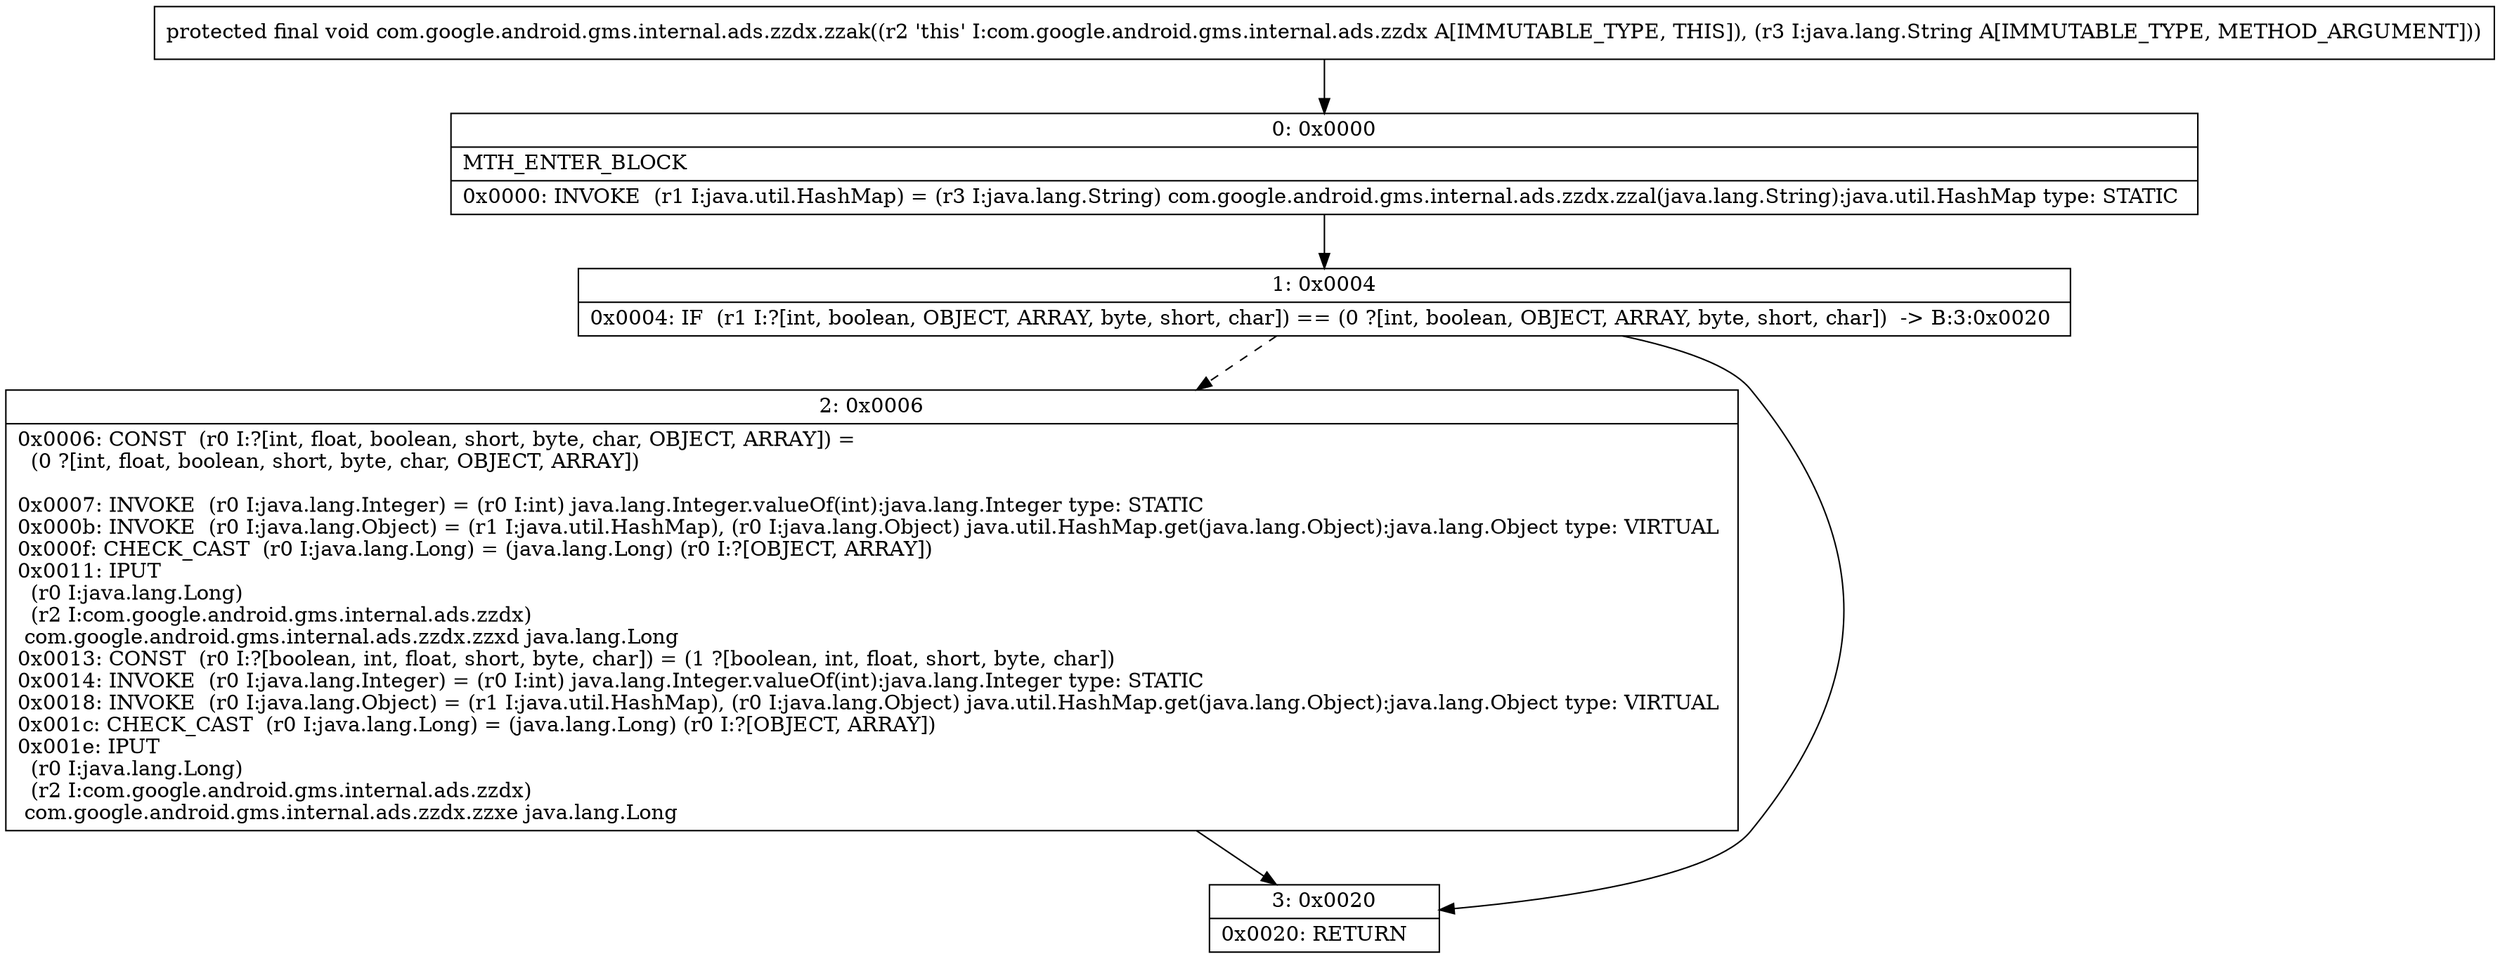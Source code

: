 digraph "CFG forcom.google.android.gms.internal.ads.zzdx.zzak(Ljava\/lang\/String;)V" {
Node_0 [shape=record,label="{0\:\ 0x0000|MTH_ENTER_BLOCK\l|0x0000: INVOKE  (r1 I:java.util.HashMap) = (r3 I:java.lang.String) com.google.android.gms.internal.ads.zzdx.zzal(java.lang.String):java.util.HashMap type: STATIC \l}"];
Node_1 [shape=record,label="{1\:\ 0x0004|0x0004: IF  (r1 I:?[int, boolean, OBJECT, ARRAY, byte, short, char]) == (0 ?[int, boolean, OBJECT, ARRAY, byte, short, char])  \-\> B:3:0x0020 \l}"];
Node_2 [shape=record,label="{2\:\ 0x0006|0x0006: CONST  (r0 I:?[int, float, boolean, short, byte, char, OBJECT, ARRAY]) = \l  (0 ?[int, float, boolean, short, byte, char, OBJECT, ARRAY])\l \l0x0007: INVOKE  (r0 I:java.lang.Integer) = (r0 I:int) java.lang.Integer.valueOf(int):java.lang.Integer type: STATIC \l0x000b: INVOKE  (r0 I:java.lang.Object) = (r1 I:java.util.HashMap), (r0 I:java.lang.Object) java.util.HashMap.get(java.lang.Object):java.lang.Object type: VIRTUAL \l0x000f: CHECK_CAST  (r0 I:java.lang.Long) = (java.lang.Long) (r0 I:?[OBJECT, ARRAY]) \l0x0011: IPUT  \l  (r0 I:java.lang.Long)\l  (r2 I:com.google.android.gms.internal.ads.zzdx)\l com.google.android.gms.internal.ads.zzdx.zzxd java.lang.Long \l0x0013: CONST  (r0 I:?[boolean, int, float, short, byte, char]) = (1 ?[boolean, int, float, short, byte, char]) \l0x0014: INVOKE  (r0 I:java.lang.Integer) = (r0 I:int) java.lang.Integer.valueOf(int):java.lang.Integer type: STATIC \l0x0018: INVOKE  (r0 I:java.lang.Object) = (r1 I:java.util.HashMap), (r0 I:java.lang.Object) java.util.HashMap.get(java.lang.Object):java.lang.Object type: VIRTUAL \l0x001c: CHECK_CAST  (r0 I:java.lang.Long) = (java.lang.Long) (r0 I:?[OBJECT, ARRAY]) \l0x001e: IPUT  \l  (r0 I:java.lang.Long)\l  (r2 I:com.google.android.gms.internal.ads.zzdx)\l com.google.android.gms.internal.ads.zzdx.zzxe java.lang.Long \l}"];
Node_3 [shape=record,label="{3\:\ 0x0020|0x0020: RETURN   \l}"];
MethodNode[shape=record,label="{protected final void com.google.android.gms.internal.ads.zzdx.zzak((r2 'this' I:com.google.android.gms.internal.ads.zzdx A[IMMUTABLE_TYPE, THIS]), (r3 I:java.lang.String A[IMMUTABLE_TYPE, METHOD_ARGUMENT])) }"];
MethodNode -> Node_0;
Node_0 -> Node_1;
Node_1 -> Node_2[style=dashed];
Node_1 -> Node_3;
Node_2 -> Node_3;
}

